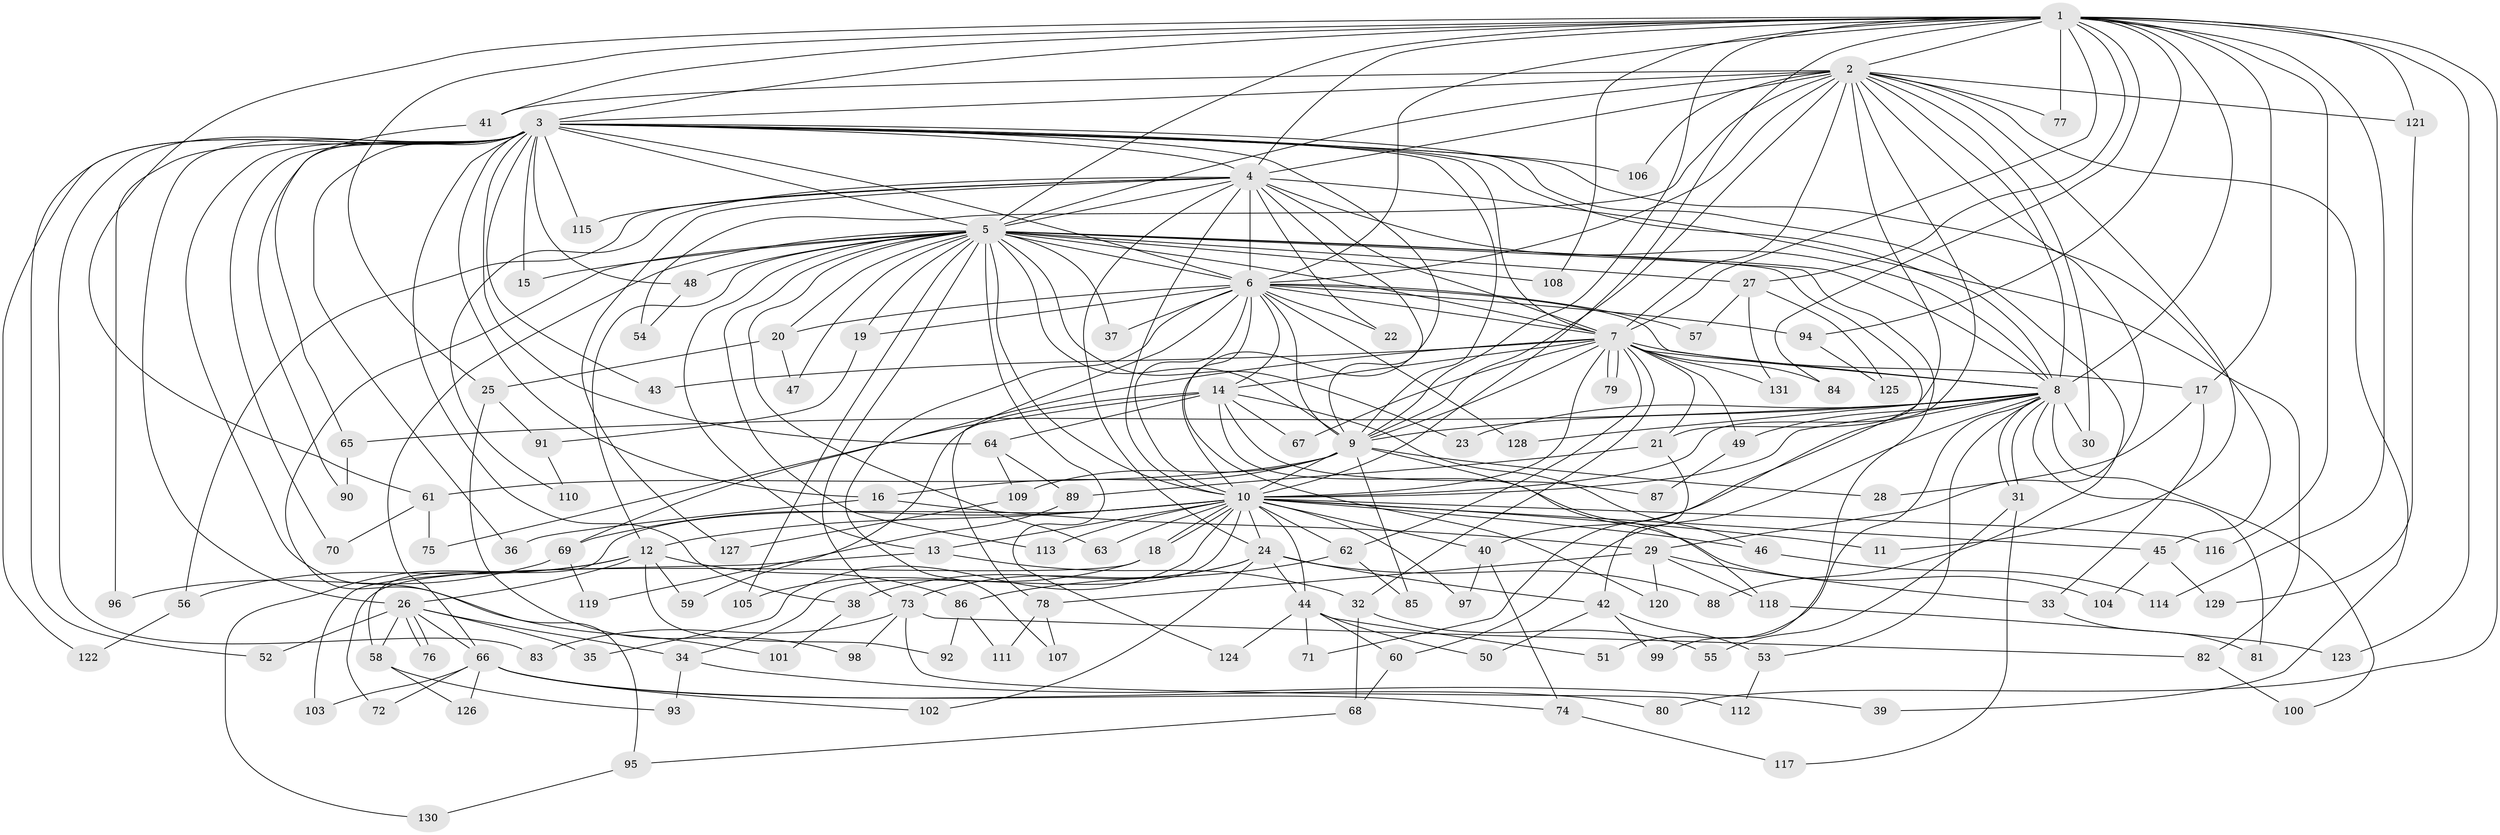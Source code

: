 // Generated by graph-tools (version 1.1) at 2025/34/03/09/25 02:34:40]
// undirected, 131 vertices, 287 edges
graph export_dot {
graph [start="1"]
  node [color=gray90,style=filled];
  1;
  2;
  3;
  4;
  5;
  6;
  7;
  8;
  9;
  10;
  11;
  12;
  13;
  14;
  15;
  16;
  17;
  18;
  19;
  20;
  21;
  22;
  23;
  24;
  25;
  26;
  27;
  28;
  29;
  30;
  31;
  32;
  33;
  34;
  35;
  36;
  37;
  38;
  39;
  40;
  41;
  42;
  43;
  44;
  45;
  46;
  47;
  48;
  49;
  50;
  51;
  52;
  53;
  54;
  55;
  56;
  57;
  58;
  59;
  60;
  61;
  62;
  63;
  64;
  65;
  66;
  67;
  68;
  69;
  70;
  71;
  72;
  73;
  74;
  75;
  76;
  77;
  78;
  79;
  80;
  81;
  82;
  83;
  84;
  85;
  86;
  87;
  88;
  89;
  90;
  91;
  92;
  93;
  94;
  95;
  96;
  97;
  98;
  99;
  100;
  101;
  102;
  103;
  104;
  105;
  106;
  107;
  108;
  109;
  110;
  111;
  112;
  113;
  114;
  115;
  116;
  117;
  118;
  119;
  120;
  121;
  122;
  123;
  124;
  125;
  126;
  127;
  128;
  129;
  130;
  131;
  1 -- 2;
  1 -- 3;
  1 -- 4;
  1 -- 5;
  1 -- 6;
  1 -- 7;
  1 -- 8;
  1 -- 9;
  1 -- 10;
  1 -- 17;
  1 -- 25;
  1 -- 27;
  1 -- 41;
  1 -- 61;
  1 -- 77;
  1 -- 80;
  1 -- 84;
  1 -- 94;
  1 -- 108;
  1 -- 114;
  1 -- 116;
  1 -- 121;
  1 -- 123;
  2 -- 3;
  2 -- 4;
  2 -- 5;
  2 -- 6;
  2 -- 7;
  2 -- 8;
  2 -- 9;
  2 -- 10;
  2 -- 11;
  2 -- 21;
  2 -- 29;
  2 -- 30;
  2 -- 39;
  2 -- 41;
  2 -- 54;
  2 -- 77;
  2 -- 106;
  2 -- 121;
  3 -- 4;
  3 -- 5;
  3 -- 6;
  3 -- 7;
  3 -- 8;
  3 -- 9;
  3 -- 10;
  3 -- 15;
  3 -- 16;
  3 -- 26;
  3 -- 36;
  3 -- 38;
  3 -- 43;
  3 -- 45;
  3 -- 48;
  3 -- 52;
  3 -- 64;
  3 -- 70;
  3 -- 83;
  3 -- 88;
  3 -- 90;
  3 -- 96;
  3 -- 101;
  3 -- 106;
  3 -- 115;
  3 -- 122;
  4 -- 5;
  4 -- 6;
  4 -- 7;
  4 -- 8;
  4 -- 9;
  4 -- 10;
  4 -- 22;
  4 -- 24;
  4 -- 56;
  4 -- 82;
  4 -- 110;
  4 -- 115;
  4 -- 127;
  5 -- 6;
  5 -- 7;
  5 -- 8;
  5 -- 9;
  5 -- 10;
  5 -- 12;
  5 -- 13;
  5 -- 15;
  5 -- 19;
  5 -- 20;
  5 -- 23;
  5 -- 27;
  5 -- 37;
  5 -- 47;
  5 -- 48;
  5 -- 63;
  5 -- 66;
  5 -- 71;
  5 -- 73;
  5 -- 95;
  5 -- 99;
  5 -- 105;
  5 -- 108;
  5 -- 113;
  5 -- 124;
  6 -- 7;
  6 -- 8;
  6 -- 9;
  6 -- 10;
  6 -- 14;
  6 -- 19;
  6 -- 20;
  6 -- 22;
  6 -- 37;
  6 -- 57;
  6 -- 78;
  6 -- 94;
  6 -- 107;
  6 -- 120;
  6 -- 128;
  7 -- 8;
  7 -- 9;
  7 -- 10;
  7 -- 14;
  7 -- 17;
  7 -- 21;
  7 -- 32;
  7 -- 43;
  7 -- 49;
  7 -- 62;
  7 -- 67;
  7 -- 69;
  7 -- 79;
  7 -- 79;
  7 -- 84;
  7 -- 131;
  8 -- 9;
  8 -- 10;
  8 -- 23;
  8 -- 30;
  8 -- 31;
  8 -- 31;
  8 -- 40;
  8 -- 49;
  8 -- 51;
  8 -- 53;
  8 -- 60;
  8 -- 65;
  8 -- 81;
  8 -- 100;
  8 -- 128;
  9 -- 10;
  9 -- 16;
  9 -- 28;
  9 -- 61;
  9 -- 85;
  9 -- 109;
  9 -- 118;
  10 -- 11;
  10 -- 12;
  10 -- 13;
  10 -- 18;
  10 -- 18;
  10 -- 24;
  10 -- 34;
  10 -- 35;
  10 -- 40;
  10 -- 44;
  10 -- 45;
  10 -- 46;
  10 -- 58;
  10 -- 62;
  10 -- 63;
  10 -- 69;
  10 -- 97;
  10 -- 113;
  10 -- 116;
  12 -- 26;
  12 -- 56;
  12 -- 59;
  12 -- 86;
  12 -- 92;
  12 -- 130;
  13 -- 32;
  13 -- 103;
  14 -- 46;
  14 -- 59;
  14 -- 64;
  14 -- 67;
  14 -- 75;
  14 -- 87;
  14 -- 104;
  16 -- 29;
  16 -- 36;
  17 -- 28;
  17 -- 33;
  18 -- 72;
  18 -- 105;
  19 -- 91;
  20 -- 25;
  20 -- 47;
  21 -- 42;
  21 -- 89;
  24 -- 38;
  24 -- 42;
  24 -- 44;
  24 -- 73;
  24 -- 88;
  24 -- 102;
  25 -- 91;
  25 -- 98;
  26 -- 34;
  26 -- 35;
  26 -- 52;
  26 -- 58;
  26 -- 66;
  26 -- 76;
  26 -- 76;
  27 -- 57;
  27 -- 125;
  27 -- 131;
  29 -- 33;
  29 -- 78;
  29 -- 118;
  29 -- 120;
  31 -- 55;
  31 -- 117;
  32 -- 55;
  32 -- 68;
  33 -- 81;
  34 -- 39;
  34 -- 93;
  38 -- 101;
  40 -- 74;
  40 -- 97;
  41 -- 65;
  42 -- 50;
  42 -- 53;
  42 -- 99;
  44 -- 50;
  44 -- 51;
  44 -- 60;
  44 -- 71;
  44 -- 124;
  45 -- 104;
  45 -- 129;
  46 -- 114;
  48 -- 54;
  49 -- 87;
  53 -- 112;
  56 -- 122;
  58 -- 93;
  58 -- 126;
  60 -- 68;
  61 -- 70;
  61 -- 75;
  62 -- 85;
  62 -- 86;
  64 -- 89;
  64 -- 109;
  65 -- 90;
  66 -- 72;
  66 -- 74;
  66 -- 80;
  66 -- 102;
  66 -- 103;
  66 -- 126;
  68 -- 95;
  69 -- 96;
  69 -- 119;
  73 -- 82;
  73 -- 83;
  73 -- 98;
  73 -- 112;
  74 -- 117;
  78 -- 107;
  78 -- 111;
  82 -- 100;
  86 -- 92;
  86 -- 111;
  89 -- 119;
  91 -- 110;
  94 -- 125;
  95 -- 130;
  109 -- 127;
  118 -- 123;
  121 -- 129;
}
